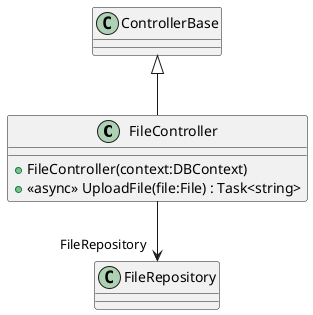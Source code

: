 @startuml
class FileController {
    + FileController(context:DBContext)
    + <<async>> UploadFile(file:File) : Task<string>
}
ControllerBase <|-- FileController
FileController --> "FileRepository" FileRepository
@enduml
